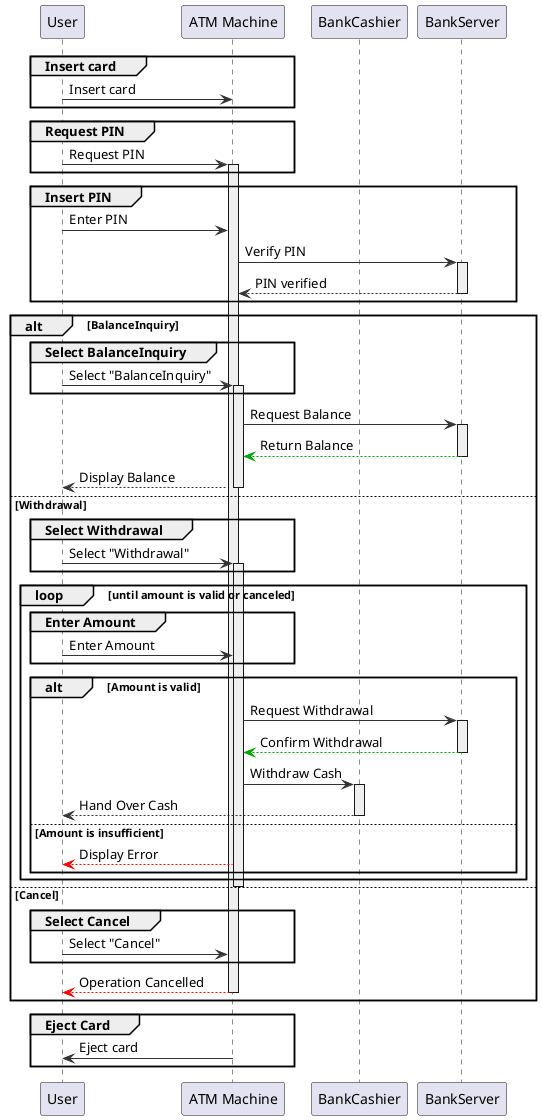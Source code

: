 @startuml Sequence ATM
skinparam SequenceLifeLineBackgroundColor #EFEFEF
skinparam SequenceArrowColor #333333
skinparam SequenceDividerBorderColor #404040
skinparam NoteBackgroundColor #FFFFCC
skinparam NoteBorderColor #A3A3A3

participant "User" as User
participant "ATM Machine" as ATM
participant "BankCashier" as Cashier
participant "BankServer" as Server

group Insert card
    User -> ATM : Insert card
end

group Request PIN
    User -> ATM : Request PIN
    activate ATM
end

group Insert PIN
    User -> ATM : Enter PIN
    ATM -> Server : Verify PIN
    activate Server
    Server --> ATM : PIN verified
    deactivate Server
end

alt BalanceInquiry
    group Select BalanceInquiry
        User -> ATM : Select "BalanceInquiry"
        activate ATM
    end
    ATM -> Server : Request Balance
    activate Server
    Server -[#00A000]-> ATM : Return Balance
    deactivate Server
    ATM --> User : Display Balance
    deactivate ATM
else Withdrawal
    group Select Withdrawal
        User -> ATM : Select "Withdrawal"
        activate ATM
    end
    loop until amount is valid or canceled
        group Enter Amount
            User -> ATM : Enter Amount
        end
        alt Amount is valid
            ATM -> Server : Request Withdrawal
            activate Server
            Server -[#00A000]-> ATM : Confirm Withdrawal
            deactivate Server
            ATM -> Cashier : Withdraw Cash
            activate Cashier
            Cashier --> User : Hand Over Cash
            deactivate Cashier
        else Amount is insufficient
            ATM -[#FF0000]-> User : Display Error
        end
    end
    deactivate ATM
else Cancel
    group Select Cancel
        User -> ATM : Select "Cancel"
    end
    ATM -[#FF0000]-> User : Operation Cancelled
    deactivate ATM
end

group Eject Card
    User <- ATM : Eject card
end
@enduml